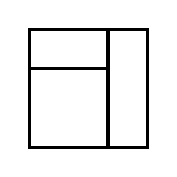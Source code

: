 \begin{tikzpicture}[very thick, scale=.5]
    \draw (0,2) rectangle (2,3);
    \draw (0,0) rectangle (2,2);
    \draw (2,0) rectangle (3,3);
\end{tikzpicture}
